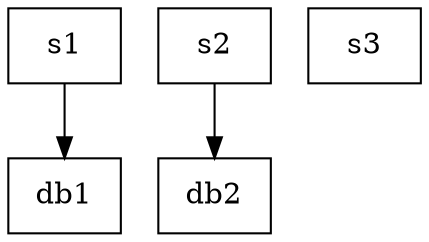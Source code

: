 digraph distributed_system {
node [shape=box];
"s1"
"s1" -> "db1"
"s2"
"s2" -> "db2"
"s3"
"db1"
"db2"
}